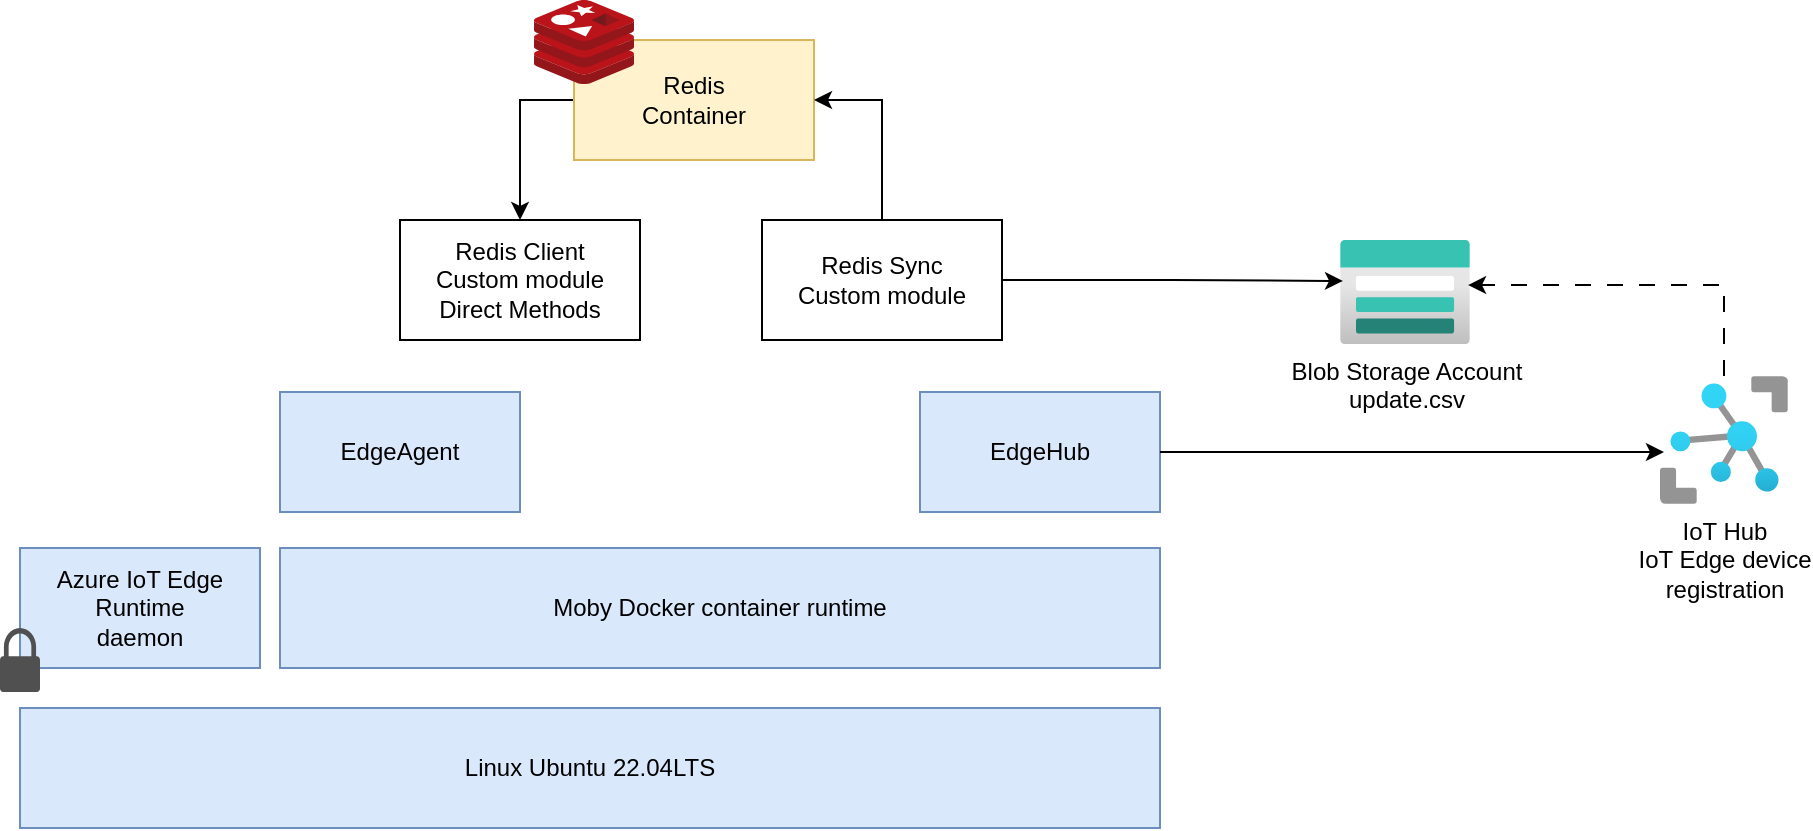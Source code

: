 <mxfile version="24.5.3" type="device">
  <diagram name="Page-1" id="JbYCNI1cYmRIw7J5gEiL">
    <mxGraphModel dx="1022" dy="854" grid="0" gridSize="10" guides="1" tooltips="1" connect="1" arrows="1" fold="1" page="0" pageScale="1" pageWidth="827" pageHeight="1169" math="0" shadow="0">
      <root>
        <mxCell id="0" />
        <mxCell id="1" parent="0" />
        <mxCell id="-zDKfFpPTj61JmWcqC2I-1" value="Linux Ubuntu 22.04LTS" style="rounded=0;whiteSpace=wrap;html=1;fillColor=#dae8fc;strokeColor=#6c8ebf;" vertex="1" parent="1">
          <mxGeometry x="20" y="420" width="570" height="60" as="geometry" />
        </mxCell>
        <mxCell id="-zDKfFpPTj61JmWcqC2I-2" value="Moby Docker container runtime" style="rounded=0;whiteSpace=wrap;html=1;fillColor=#dae8fc;strokeColor=#6c8ebf;" vertex="1" parent="1">
          <mxGeometry x="150" y="340" width="440" height="60" as="geometry" />
        </mxCell>
        <mxCell id="-zDKfFpPTj61JmWcqC2I-3" value="Azure IoT Edge Runtime&lt;div&gt;daemon&lt;/div&gt;" style="rounded=0;whiteSpace=wrap;html=1;fillColor=#dae8fc;strokeColor=#6c8ebf;" vertex="1" parent="1">
          <mxGeometry x="20" y="340" width="120" height="60" as="geometry" />
        </mxCell>
        <mxCell id="-zDKfFpPTj61JmWcqC2I-4" value="" style="sketch=0;pointerEvents=1;shadow=0;dashed=0;html=1;strokeColor=none;fillColor=#505050;labelPosition=center;verticalLabelPosition=bottom;verticalAlign=top;outlineConnect=0;align=center;shape=mxgraph.office.security.lock_protected;" vertex="1" parent="1">
          <mxGeometry x="10" y="380" width="20" height="32" as="geometry" />
        </mxCell>
        <mxCell id="-zDKfFpPTj61JmWcqC2I-6" value="EdgeAgent" style="rounded=0;whiteSpace=wrap;html=1;fillColor=#dae8fc;strokeColor=#6c8ebf;" vertex="1" parent="1">
          <mxGeometry x="150" y="262" width="120" height="60" as="geometry" />
        </mxCell>
        <mxCell id="-zDKfFpPTj61JmWcqC2I-7" value="EdgeHub" style="rounded=0;whiteSpace=wrap;html=1;fillColor=#dae8fc;strokeColor=#6c8ebf;" vertex="1" parent="1">
          <mxGeometry x="470" y="262" width="120" height="60" as="geometry" />
        </mxCell>
        <mxCell id="-zDKfFpPTj61JmWcqC2I-24" style="edgeStyle=orthogonalEdgeStyle;rounded=0;orthogonalLoop=1;jettySize=auto;html=1;entryX=0.5;entryY=0;entryDx=0;entryDy=0;" edge="1" parent="1" source="-zDKfFpPTj61JmWcqC2I-8" target="-zDKfFpPTj61JmWcqC2I-9">
          <mxGeometry relative="1" as="geometry">
            <Array as="points">
              <mxPoint x="270" y="116" />
            </Array>
          </mxGeometry>
        </mxCell>
        <mxCell id="-zDKfFpPTj61JmWcqC2I-8" value="Redis&lt;div&gt;Container&lt;/div&gt;" style="rounded=0;whiteSpace=wrap;html=1;fillColor=#fff2cc;strokeColor=#d6b656;" vertex="1" parent="1">
          <mxGeometry x="297" y="86" width="120" height="60" as="geometry" />
        </mxCell>
        <mxCell id="-zDKfFpPTj61JmWcqC2I-9" value="Redis Client&lt;div&gt;Custom module&lt;/div&gt;&lt;div&gt;Direct Methods&lt;/div&gt;" style="rounded=0;whiteSpace=wrap;html=1;" vertex="1" parent="1">
          <mxGeometry x="210" y="176" width="120" height="60" as="geometry" />
        </mxCell>
        <mxCell id="-zDKfFpPTj61JmWcqC2I-22" style="edgeStyle=orthogonalEdgeStyle;rounded=0;orthogonalLoop=1;jettySize=auto;html=1;entryX=1;entryY=0.5;entryDx=0;entryDy=0;" edge="1" parent="1" source="-zDKfFpPTj61JmWcqC2I-10" target="-zDKfFpPTj61JmWcqC2I-8">
          <mxGeometry relative="1" as="geometry" />
        </mxCell>
        <mxCell id="-zDKfFpPTj61JmWcqC2I-10" value="Redis Sync&lt;div&gt;Custom module&lt;/div&gt;" style="rounded=0;whiteSpace=wrap;html=1;" vertex="1" parent="1">
          <mxGeometry x="391" y="176" width="120" height="60" as="geometry" />
        </mxCell>
        <mxCell id="-zDKfFpPTj61JmWcqC2I-12" value="" style="image;sketch=0;aspect=fixed;html=1;points=[];align=center;fontSize=12;image=img/lib/mscae/Cache_Redis_Product.svg;" vertex="1" parent="1">
          <mxGeometry x="277" y="66" width="50" height="42" as="geometry" />
        </mxCell>
        <mxCell id="-zDKfFpPTj61JmWcqC2I-15" value="Blob Storage Account&lt;div&gt;update.csv&lt;/div&gt;" style="image;aspect=fixed;html=1;points=[];align=center;fontSize=12;image=img/lib/azure2/storage/Storage_Accounts.svg;" vertex="1" parent="1">
          <mxGeometry x="680" y="186" width="65" height="52" as="geometry" />
        </mxCell>
        <mxCell id="-zDKfFpPTj61JmWcqC2I-16" value="IoT Hub&lt;div&gt;IoT Edge device&lt;/div&gt;&lt;div&gt;registration&lt;/div&gt;" style="image;aspect=fixed;html=1;points=[];align=center;fontSize=12;image=img/lib/azure2/iot/IoT_Hub.svg;" vertex="1" parent="1">
          <mxGeometry x="840" y="254" width="64" height="64" as="geometry" />
        </mxCell>
        <mxCell id="-zDKfFpPTj61JmWcqC2I-19" style="edgeStyle=orthogonalEdgeStyle;rounded=0;orthogonalLoop=1;jettySize=auto;html=1;entryX=0.031;entryY=0.594;entryDx=0;entryDy=0;entryPerimeter=0;" edge="1" parent="1" source="-zDKfFpPTj61JmWcqC2I-7" target="-zDKfFpPTj61JmWcqC2I-16">
          <mxGeometry relative="1" as="geometry" />
        </mxCell>
        <mxCell id="-zDKfFpPTj61JmWcqC2I-20" style="edgeStyle=orthogonalEdgeStyle;rounded=0;orthogonalLoop=1;jettySize=auto;html=1;entryX=0.023;entryY=0.394;entryDx=0;entryDy=0;entryPerimeter=0;" edge="1" parent="1" source="-zDKfFpPTj61JmWcqC2I-10" target="-zDKfFpPTj61JmWcqC2I-15">
          <mxGeometry relative="1" as="geometry" />
        </mxCell>
        <mxCell id="-zDKfFpPTj61JmWcqC2I-21" style="edgeStyle=orthogonalEdgeStyle;rounded=0;orthogonalLoop=1;jettySize=auto;html=1;entryX=0.985;entryY=0.433;entryDx=0;entryDy=0;entryPerimeter=0;dashed=1;dashPattern=8 8;" edge="1" parent="1" source="-zDKfFpPTj61JmWcqC2I-16" target="-zDKfFpPTj61JmWcqC2I-15">
          <mxGeometry relative="1" as="geometry">
            <Array as="points">
              <mxPoint x="872" y="209" />
            </Array>
          </mxGeometry>
        </mxCell>
      </root>
    </mxGraphModel>
  </diagram>
</mxfile>
